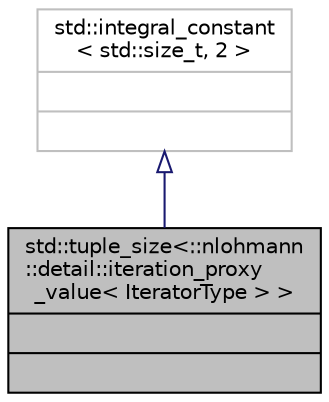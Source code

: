 digraph "std::tuple_size&lt;::nlohmann::detail::iteration_proxy_value&lt; IteratorType &gt; &gt;"
{
 // INTERACTIVE_SVG=YES
  edge [fontname="Helvetica",fontsize="10",labelfontname="Helvetica",labelfontsize="10"];
  node [fontname="Helvetica",fontsize="10",shape=record];
  Node1 [label="{std::tuple_size\<::nlohmann\l::detail::iteration_proxy\l_value\< IteratorType \> \>\n||}",height=0.2,width=0.4,color="black", fillcolor="grey75", style="filled", fontcolor="black"];
  Node2 -> Node1 [dir="back",color="midnightblue",fontsize="10",style="solid",arrowtail="onormal"];
  Node2 [label="{std::integral_constant\l\< std::size_t, 2 \>\n||}",height=0.2,width=0.4,color="grey75", fillcolor="white", style="filled"];
}
